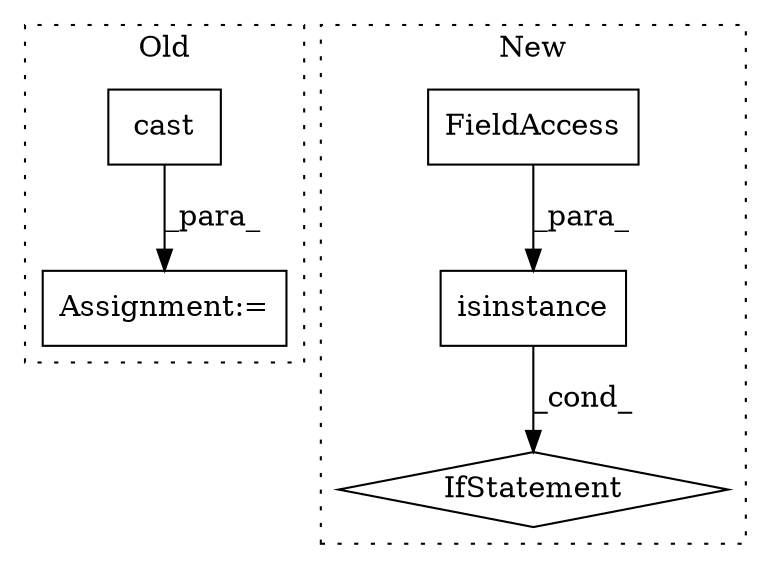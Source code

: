 digraph G {
subgraph cluster0 {
1 [label="cast" a="32" s="700,788" l="5,1" shape="box"];
5 [label="Assignment:=" a="7" s="688" l="1" shape="box"];
label = "Old";
style="dotted";
}
subgraph cluster1 {
2 [label="isinstance" a="32" s="217,239" l="11,1" shape="box"];
3 [label="IfStatement" a="25" s="213,240" l="4,2" shape="diamond"];
4 [label="FieldAccess" a="22" s="235" l="4" shape="box"];
label = "New";
style="dotted";
}
1 -> 5 [label="_para_"];
2 -> 3 [label="_cond_"];
4 -> 2 [label="_para_"];
}